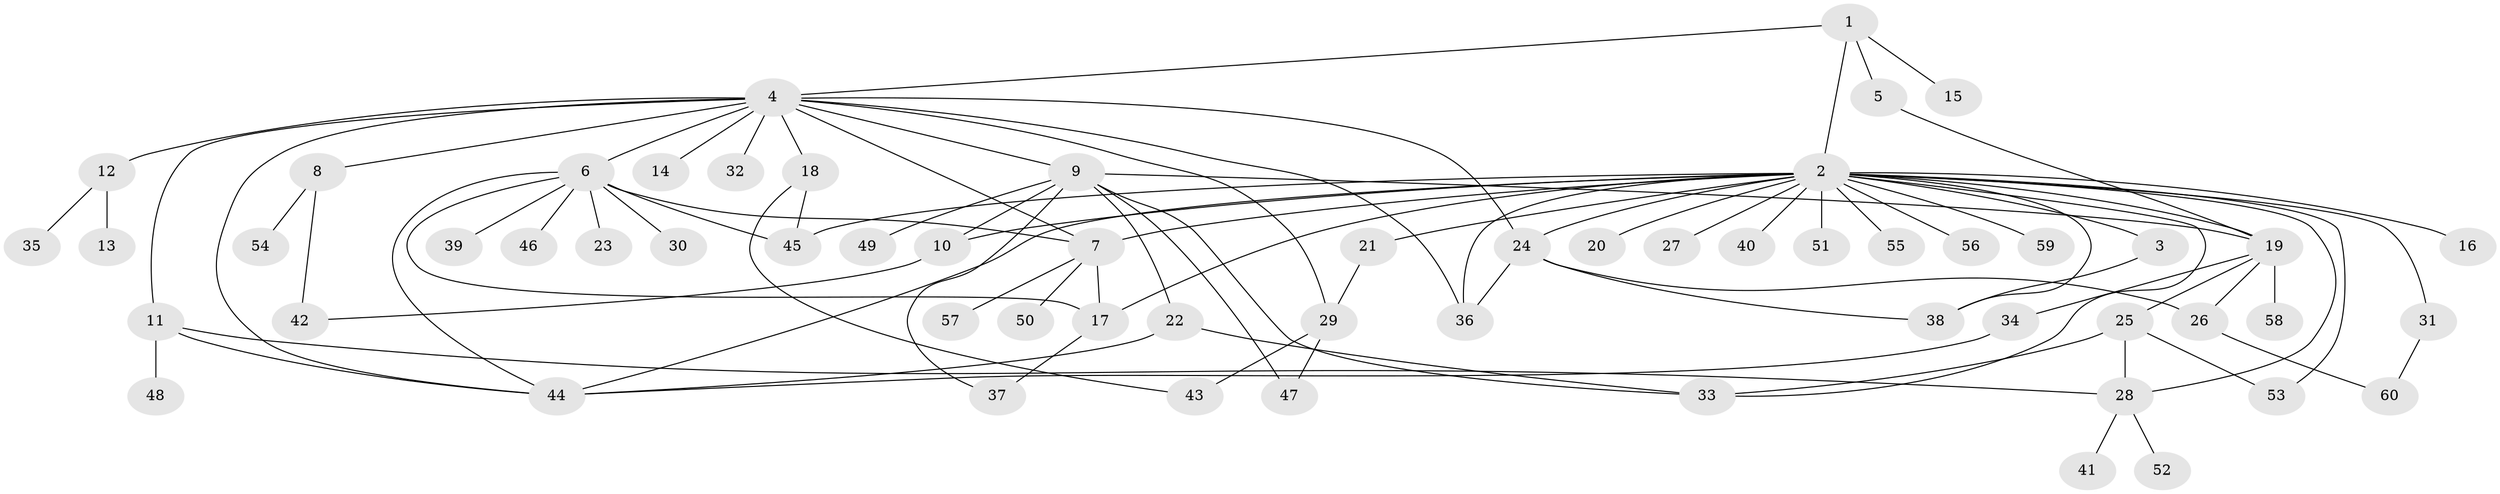 // coarse degree distribution, {4: 0.1111111111111111, 22: 0.022222222222222223, 2: 0.17777777777777778, 17: 0.022222222222222223, 7: 0.044444444444444446, 9: 0.022222222222222223, 3: 0.1111111111111111, 1: 0.4222222222222222, 6: 0.022222222222222223, 5: 0.044444444444444446}
// Generated by graph-tools (version 1.1) at 2025/23/03/03/25 07:23:51]
// undirected, 60 vertices, 91 edges
graph export_dot {
graph [start="1"]
  node [color=gray90,style=filled];
  1;
  2;
  3;
  4;
  5;
  6;
  7;
  8;
  9;
  10;
  11;
  12;
  13;
  14;
  15;
  16;
  17;
  18;
  19;
  20;
  21;
  22;
  23;
  24;
  25;
  26;
  27;
  28;
  29;
  30;
  31;
  32;
  33;
  34;
  35;
  36;
  37;
  38;
  39;
  40;
  41;
  42;
  43;
  44;
  45;
  46;
  47;
  48;
  49;
  50;
  51;
  52;
  53;
  54;
  55;
  56;
  57;
  58;
  59;
  60;
  1 -- 2;
  1 -- 4;
  1 -- 5;
  1 -- 15;
  2 -- 3;
  2 -- 7;
  2 -- 10;
  2 -- 16;
  2 -- 17;
  2 -- 19;
  2 -- 20;
  2 -- 21;
  2 -- 24;
  2 -- 27;
  2 -- 28;
  2 -- 31;
  2 -- 33;
  2 -- 36;
  2 -- 38;
  2 -- 40;
  2 -- 44;
  2 -- 45;
  2 -- 51;
  2 -- 53;
  2 -- 55;
  2 -- 56;
  2 -- 59;
  3 -- 38;
  4 -- 6;
  4 -- 7;
  4 -- 8;
  4 -- 9;
  4 -- 11;
  4 -- 12;
  4 -- 14;
  4 -- 18;
  4 -- 24;
  4 -- 29;
  4 -- 32;
  4 -- 36;
  4 -- 44;
  5 -- 19;
  6 -- 7;
  6 -- 17;
  6 -- 23;
  6 -- 30;
  6 -- 39;
  6 -- 44;
  6 -- 45;
  6 -- 46;
  7 -- 17;
  7 -- 50;
  7 -- 57;
  8 -- 42;
  8 -- 54;
  9 -- 10;
  9 -- 19;
  9 -- 22;
  9 -- 33;
  9 -- 37;
  9 -- 47;
  9 -- 49;
  10 -- 42;
  11 -- 28;
  11 -- 44;
  11 -- 48;
  12 -- 13;
  12 -- 35;
  17 -- 37;
  18 -- 43;
  18 -- 45;
  19 -- 25;
  19 -- 26;
  19 -- 34;
  19 -- 58;
  21 -- 29;
  22 -- 33;
  22 -- 44;
  24 -- 26;
  24 -- 36;
  24 -- 38;
  25 -- 28;
  25 -- 33;
  25 -- 53;
  26 -- 60;
  28 -- 41;
  28 -- 52;
  29 -- 43;
  29 -- 47;
  31 -- 60;
  34 -- 44;
}
